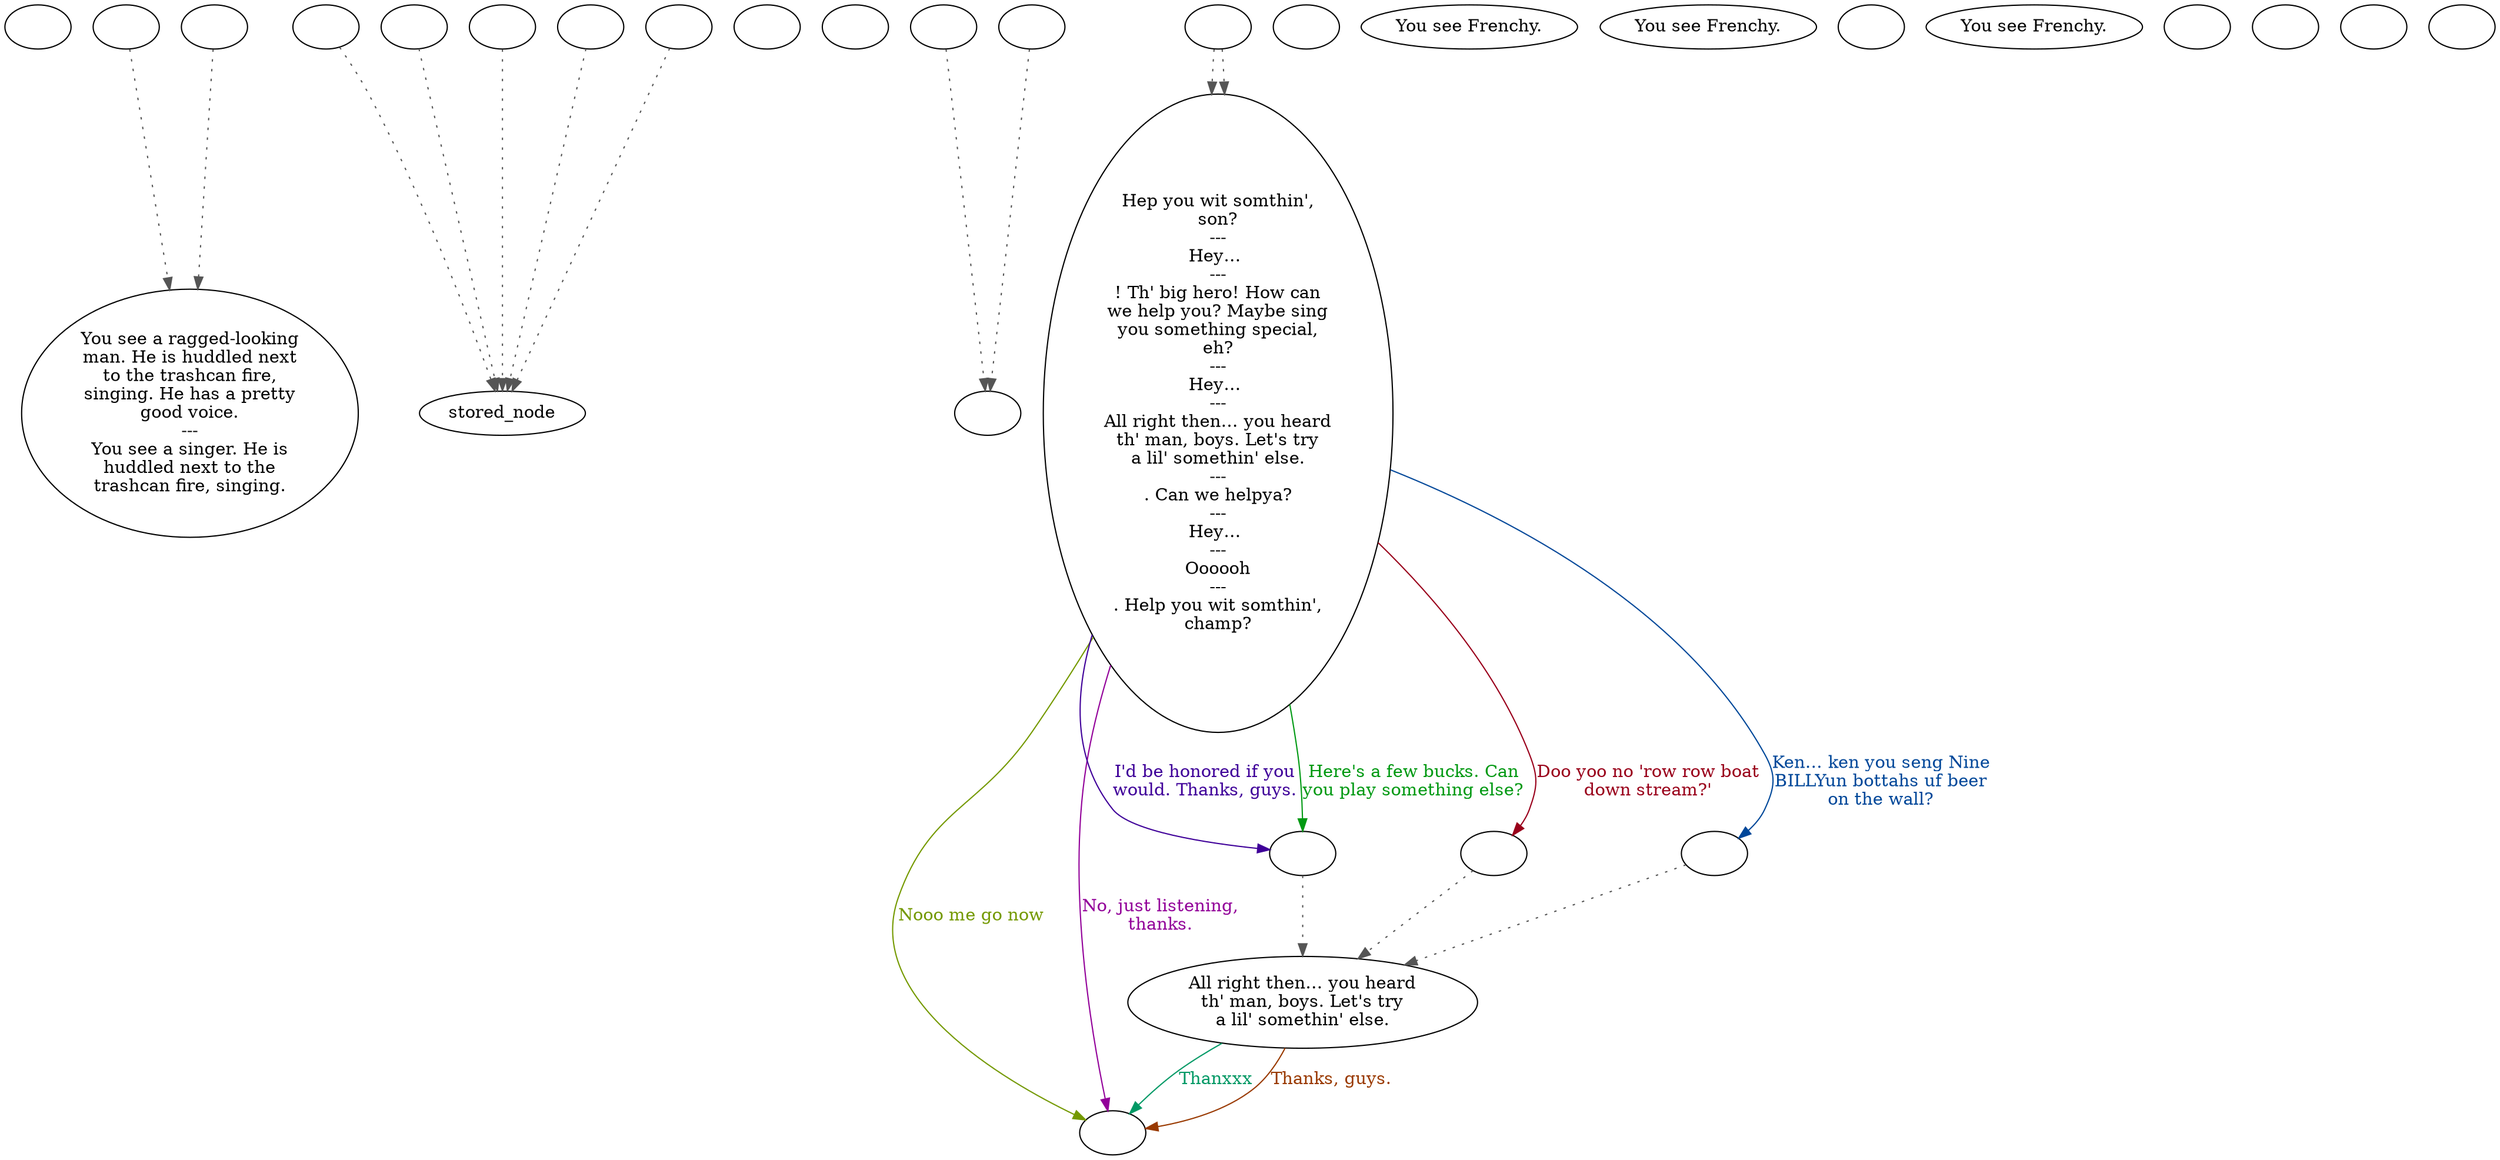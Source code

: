 digraph ncBand {
  "checkPartyMembersNearDoor" [style=filled       fillcolor="#FFFFFF"       color="#000000"]
  "checkPartyMembersNearDoor" [label=""]
  "ChooseFromList" [style=filled       fillcolor="#FFFFFF"       color="#000000"]
  "ChooseFromList" [label="You see a ragged-looking\nman. He is huddled next\nto the trashcan fire,\nsinging. He has a pretty\ngood voice.\n---\nYou see a singer. He is\nhuddled next to the\ntrashcan fire, singing."]
  "CLICK_PREV" [style=filled       fillcolor="#FFFFFF"       color="#000000"]
  "CLICK_PREV" -> "ChooseFromList" [style=dotted color="#555555"]
  "CLICK_PREV" [label=""]
  "CLICK_0" [style=filled       fillcolor="#FFFFFF"       color="#000000"]
  "CLICK_0" -> "stored_node" [style=dotted color="#555555"]
  "CLICK_0" [label=""]
  "CLICK_1" [style=filled       fillcolor="#FFFFFF"       color="#000000"]
  "CLICK_1" -> "stored_node" [style=dotted color="#555555"]
  "CLICK_1" [label=""]
  "CLICK_2" [style=filled       fillcolor="#FFFFFF"       color="#000000"]
  "CLICK_2" -> "stored_node" [style=dotted color="#555555"]
  "CLICK_2" [label=""]
  "CLICK_3" [style=filled       fillcolor="#FFFFFF"       color="#000000"]
  "CLICK_3" -> "stored_node" [style=dotted color="#555555"]
  "CLICK_3" [label=""]
  "CLICK_4" [style=filled       fillcolor="#FFFFFF"       color="#000000"]
  "CLICK_4" -> "stored_node" [style=dotted color="#555555"]
  "CLICK_4" [label=""]
  "CLICK_MORE" [style=filled       fillcolor="#FFFFFF"       color="#000000"]
  "CLICK_MORE" -> "ChooseFromList" [style=dotted color="#555555"]
  "CLICK_MORE" [label=""]
  "start" [style=filled       fillcolor="#FFFFFF"       color="#000000"]
  "start" [label=""]
  "critter_p_proc" [style=filled       fillcolor="#FFFFFF"       color="#000000"]
  "critter_p_proc" [label=""]
  "pickup_p_proc" [style=filled       fillcolor="#FFFFFF"       color="#000000"]
  "pickup_p_proc" -> "Node998" [style=dotted color="#555555"]
  "pickup_p_proc" [label=""]
  "talk_p_proc" [style=filled       fillcolor="#FFFFFF"       color="#000000"]
  "talk_p_proc" -> "Node001" [style=dotted color="#555555"]
  "talk_p_proc" -> "Node001" [style=dotted color="#555555"]
  "talk_p_proc" [label=""]
  "destroy_p_proc" [style=filled       fillcolor="#FFFFFF"       color="#000000"]
  "destroy_p_proc" [label=""]
  "look_at_p_proc" [style=filled       fillcolor="#FFFFFF"       color="#000000"]
  "look_at_p_proc" [label="You see Frenchy."]
  "description_p_proc" [style=filled       fillcolor="#FFFFFF"       color="#000000"]
  "description_p_proc" [label="You see Frenchy."]
  "use_skill_on_p_proc" [style=filled       fillcolor="#FFFFFF"       color="#000000"]
  "use_skill_on_p_proc" [label=""]
  "damage_p_proc" [style=filled       fillcolor="#FFFFFF"       color="#000000"]
  "damage_p_proc" -> "Node998" [style=dotted color="#555555"]
  "damage_p_proc" [label=""]
  "map_enter_p_proc" [style=filled       fillcolor="#FFFFFF"       color="#000000"]
  "map_enter_p_proc" [label="You see Frenchy."]
  "map_exit_p_proc" [style=filled       fillcolor="#FFFFFF"       color="#000000"]
  "map_exit_p_proc" [label=""]
  "timed_event_p_proc" [style=filled       fillcolor="#FFFFFF"       color="#000000"]
  "timed_event_p_proc" [label=""]
  "combat_p_proc" [style=filled       fillcolor="#FFFFFF"       color="#000000"]
  "combat_p_proc" [label=""]
  "map_update_p_proc" [style=filled       fillcolor="#FFFFFF"       color="#000000"]
  "map_update_p_proc" [label=""]
  "Node998" [style=filled       fillcolor="#FFFFFF"       color="#000000"]
  "Node998" [label=""]
  "Node999" [style=filled       fillcolor="#FFFFFF"       color="#000000"]
  "Node999" [label=""]
  "Node001" [style=filled       fillcolor="#FFFFFF"       color="#000000"]
  "Node001" [label="Hep you wit somthin',\nson?\n---\nHey… \n---\n! Th' big hero! How can\nwe help you? Maybe sing\nyou something special,\neh?\n---\nHey… \n---\nAll right then… you heard\nth' man, boys. Let's try\na lil' somethin' else.\n---\n. Can we helpya?\n---\nHey… \n---\nOooooh\n---\n. Help you wit somthin',\nchamp?"]
  "Node001" -> "Node988" [label="I'd be honored if you\nwould. Thanks, guys." color="#3F0099" fontcolor="#3F0099"]
  "Node001" -> "Node988" [label="Here's a few bucks. Can\nyou play something else?" color="#009912" fontcolor="#009912"]
  "Node001" -> "Node990" [label="Doo yoo no 'row row boat\ndown stream?'" color="#99001A" fontcolor="#99001A"]
  "Node001" -> "Node989" [label="Ken… ken you seng Nine\nBILLYun bottahs uf beer\non the wall?" color="#004799" fontcolor="#004799"]
  "Node001" -> "Node999" [label="Nooo me go now" color="#749900" fontcolor="#749900"]
  "Node001" -> "Node999" [label="No, just listening,\nthanks." color="#920099" fontcolor="#920099"]
  "Node002" [style=filled       fillcolor="#FFFFFF"       color="#000000"]
  "Node002" [label="All right then… you heard\nth' man, boys. Let's try\na lil' somethin' else."]
  "Node002" -> "Node999" [label="Thanxxx" color="#009965" fontcolor="#009965"]
  "Node002" -> "Node999" [label="Thanks, guys." color="#993900" fontcolor="#993900"]
  "Node990" [style=filled       fillcolor="#FFFFFF"       color="#000000"]
  "Node990" -> "Node002" [style=dotted color="#555555"]
  "Node990" [label=""]
  "Node989" [style=filled       fillcolor="#FFFFFF"       color="#000000"]
  "Node989" -> "Node002" [style=dotted color="#555555"]
  "Node989" [label=""]
  "Node988" [style=filled       fillcolor="#FFFFFF"       color="#000000"]
  "Node988" -> "Node002" [style=dotted color="#555555"]
  "Node988" [label=""]
}
